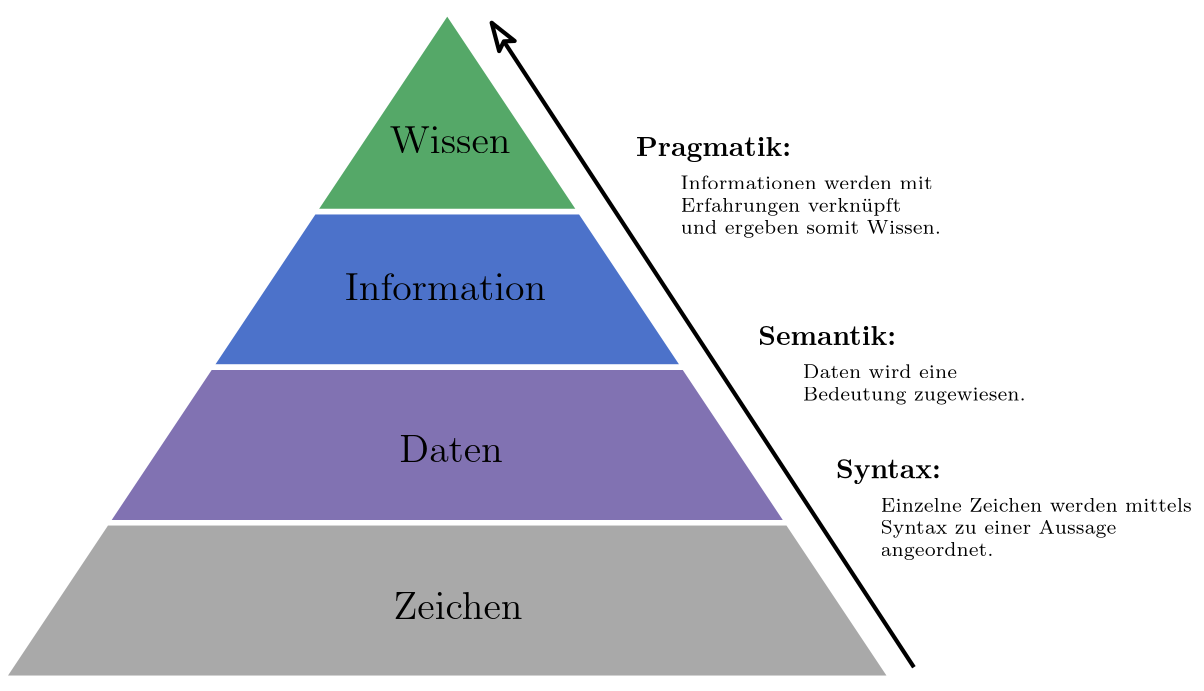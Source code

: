 <?xml version="1.0"?>
<!DOCTYPE ipe SYSTEM "ipe.dtd">
<ipe version="70218" creator="Ipe 7.2.24">
<info created="D:20210529142417" modified="D:20230901151538"/>
<ipestyle name="basic">
<symbol name="arrow/arc(spx)">
<path stroke="sym-stroke" fill="sym-stroke" pen="sym-pen">
0 0 m
-1 0.333 l
-1 -0.333 l
h
</path>
</symbol>
<symbol name="arrow/farc(spx)">
<path stroke="sym-stroke" fill="white" pen="sym-pen">
0 0 m
-1 0.333 l
-1 -0.333 l
h
</path>
</symbol>
<symbol name="arrow/ptarc(spx)">
<path stroke="sym-stroke" fill="sym-stroke" pen="sym-pen">
0 0 m
-1 0.333 l
-0.8 0 l
-1 -0.333 l
h
</path>
</symbol>
<symbol name="arrow/fptarc(spx)">
<path stroke="sym-stroke" fill="white" pen="sym-pen">
0 0 m
-1 0.333 l
-0.8 0 l
-1 -0.333 l
h
</path>
</symbol>
<symbol name="mark/circle(sx)" transformations="translations">
<path fill="sym-stroke">
0.6 0 0 0.6 0 0 e
0.4 0 0 0.4 0 0 e
</path>
</symbol>
<symbol name="mark/disk(sx)" transformations="translations">
<path fill="sym-stroke">
0.6 0 0 0.6 0 0 e
</path>
</symbol>
<symbol name="mark/fdisk(sfx)" transformations="translations">
<group>
<path fill="sym-fill">
0.5 0 0 0.5 0 0 e
</path>
<path fill="sym-stroke" fillrule="eofill">
0.6 0 0 0.6 0 0 e
0.4 0 0 0.4 0 0 e
</path>
</group>
</symbol>
<symbol name="mark/box(sx)" transformations="translations">
<path fill="sym-stroke" fillrule="eofill">
-0.6 -0.6 m
0.6 -0.6 l
0.6 0.6 l
-0.6 0.6 l
h
-0.4 -0.4 m
0.4 -0.4 l
0.4 0.4 l
-0.4 0.4 l
h
</path>
</symbol>
<symbol name="mark/square(sx)" transformations="translations">
<path fill="sym-stroke">
-0.6 -0.6 m
0.6 -0.6 l
0.6 0.6 l
-0.6 0.6 l
h
</path>
</symbol>
<symbol name="mark/fsquare(sfx)" transformations="translations">
<group>
<path fill="sym-fill">
-0.5 -0.5 m
0.5 -0.5 l
0.5 0.5 l
-0.5 0.5 l
h
</path>
<path fill="sym-stroke" fillrule="eofill">
-0.6 -0.6 m
0.6 -0.6 l
0.6 0.6 l
-0.6 0.6 l
h
-0.4 -0.4 m
0.4 -0.4 l
0.4 0.4 l
-0.4 0.4 l
h
</path>
</group>
</symbol>
<symbol name="mark/cross(sx)" transformations="translations">
<group>
<path fill="sym-stroke">
-0.43 -0.57 m
0.57 0.43 l
0.43 0.57 l
-0.57 -0.43 l
h
</path>
<path fill="sym-stroke">
-0.43 0.57 m
0.57 -0.43 l
0.43 -0.57 l
-0.57 0.43 l
h
</path>
</group>
</symbol>
<symbol name="arrow/fnormal(spx)">
<path stroke="sym-stroke" fill="white" pen="sym-pen">
0 0 m
-1 0.333 l
-1 -0.333 l
h
</path>
</symbol>
<symbol name="arrow/pointed(spx)">
<path stroke="sym-stroke" fill="sym-stroke" pen="sym-pen">
0 0 m
-1 0.333 l
-0.8 0 l
-1 -0.333 l
h
</path>
</symbol>
<symbol name="arrow/fpointed(spx)">
<path stroke="sym-stroke" fill="white" pen="sym-pen">
0 0 m
-1 0.333 l
-0.8 0 l
-1 -0.333 l
h
</path>
</symbol>
<symbol name="arrow/linear(spx)">
<path stroke="sym-stroke" pen="sym-pen">
-1 0.333 m
0 0 l
-1 -0.333 l
</path>
</symbol>
<symbol name="arrow/fdouble(spx)">
<path stroke="sym-stroke" fill="white" pen="sym-pen">
0 0 m
-1 0.333 l
-1 -0.333 l
h
-1 0 m
-2 0.333 l
-2 -0.333 l
h
</path>
</symbol>
<symbol name="arrow/double(spx)">
<path stroke="sym-stroke" fill="sym-stroke" pen="sym-pen">
0 0 m
-1 0.333 l
-1 -0.333 l
h
-1 0 m
-2 0.333 l
-2 -0.333 l
h
</path>
</symbol>
<anglesize name="22.5 deg" value="22.5"/>
<anglesize name="30 deg" value="30"/>
<anglesize name="45 deg" value="45"/>
<anglesize name="60 deg" value="60"/>
<anglesize name="90 deg" value="90"/>
<arrowsize name="large" value="10"/>
<arrowsize name="small" value="5"/>
<arrowsize name="tiny" value="3"/>
<color name="blue" value="0 0 1"/>
<color name="brown" value="0.647 0.165 0.165"/>
<color name="darkblue" value="0 0 0.545"/>
<color name="darkcyan" value="0 0.545 0.545"/>
<color name="darkgray" value="0.663"/>
<color name="darkgreen" value="0 0.392 0"/>
<color name="darkmagenta" value="0.545 0 0.545"/>
<color name="darkorange" value="1 0.549 0"/>
<color name="darkred" value="0.545 0 0"/>
<color name="gold" value="1 0.843 0"/>
<color name="gray" value="0.745"/>
<color name="green" value="0 1 0"/>
<color name="lightblue" value="0.678 0.847 0.902"/>
<color name="lightcyan" value="0.878 1 1"/>
<color name="lightgray" value="0.827"/>
<color name="lightgreen" value="0.565 0.933 0.565"/>
<color name="lightyellow" value="1 1 0.878"/>
<color name="navy" value="0 0 0.502"/>
<color name="orange" value="1 0.647 0"/>
<color name="pink" value="1 0.753 0.796"/>
<color name="purple" value="0.627 0.125 0.941"/>
<color name="red" value="1 0 0"/>
<color name="sbblue" value="0.298 0.447 0.79"/>
<color name="sbgreen" value="0.333 0.658 0.407"/>
<color name="sborange" value="0.866 0.517 0.321"/>
<color name="sbpurple" value="0.505 0.447 0.698"/>
<color name="sbred" value="0.768 0.305 0.321"/>
<color name="seagreen" value="0.18 0.545 0.341"/>
<color name="turquoise" value="0.251 0.878 0.816"/>
<color name="verydarkgray" value="0.4"/>
<color name="violet" value="0.933 0.51 0.933"/>
<color name="yellow" value="1 1 0"/>
<dashstyle name="dash dot dotted" value="[4 2 1 2 1 2] 0"/>
<dashstyle name="dash dotted" value="[4 2 1 2] 0"/>
<dashstyle name="dashed" value="[4] 0"/>
<dashstyle name="dotted" value="[1 3] 0"/>
<gridsize name="10 pts (~3.5 mm)" value="10"/>
<gridsize name="14 pts (~5 mm)" value="14"/>
<gridsize name="16 pts (~6 mm)" value="16"/>
<gridsize name="20 pts (~7 mm)" value="20"/>
<gridsize name="28 pts (~10 mm)" value="28"/>
<gridsize name="32 pts (~12 mm)" value="32"/>
<gridsize name="4 pts" value="4"/>
<gridsize name="56 pts (~20 mm)" value="56"/>
<gridsize name="8 pts (~3 mm)" value="8"/>
<opacity name="10%" value="0.1"/>
<opacity name="30%" value="0.3"/>
<opacity name="50%" value="0.5"/>
<opacity name="75%" value="0.75"/>
<pen name="fat" value="1.2"/>
<pen name="heavier" value="0.8"/>
<pen name="ultrafat" value="2"/>
<symbolsize name="large" value="5"/>
<symbolsize name="small" value="2"/>
<symbolsize name="tiny" value="1.1"/>
<textsize name="Huge" value="\Huge"/>
<textsize name="LARGE" value="\LARGE"/>
<textsize name="Large" value="\Large"/>
<textsize name="footnote" value="\footnotesize"/>
<textsize name="huge" value="\huge"/>
<textsize name="large" value="\large"/>
<textsize name="small" value="\small"/>
<textsize name="tiny" value="\tiny"/>
<textstyle name="center" begin="\begin{center}" end="\end{center}"/>
<textstyle name="item" begin="\begin{itemize}\item{}" end="\end{itemize}"/>
<textstyle name="itemize" begin="\begin{itemize}" end="\end{itemize}"/>
<tiling name="falling" angle="-60" step="4" width="1"/>
<tiling name="rising" angle="30" step="4" width="1"/>
</ipestyle>
<page>
<layer name="alpha"/>
<view layers="alpha" active="alpha"/>
<path layer="alpha" fill="white">
64 588 m
64 836 l
496 836 l
496 588 l
h
</path>
<path stroke="white" fill="sbgreen" pen="2">
176 760 m
224 832 l
272 760 l
h
</path>
<path stroke="white" fill="sbblue" pen="2">
176 760 m
272 760 l
309.333 704 l
138.667 704 l
h
</path>
<path stroke="white" fill="sbpurple" pen="2">
138.667 704 m
309.333 704 l
346.667 648 l
101.333 648 l
h
</path>
<path stroke="white" fill="darkgray" pen="2">
101.333 648 m
64 592 l
384 592 l
346.667 648 l
h
</path>
<text matrix="1 0 0 1 8.64734 -30.6365" transformations="translations" pos="196 644" stroke="black" type="label" width="46.434" height="9.963" depth="0" valign="baseline" size="15">Zeichen</text>
<text matrix="1 0 0 1 10.7247 -6.08378" transformations="translations" pos="196 676" stroke="black" type="label" width="37.261" height="9.803" depth="0" valign="baseline" size="15">Daten</text>
<text matrix="1 0 0 1 -8.90827 20.1491" transformations="translations" pos="196 708" stroke="black" type="label" width="72.572" height="9.963" depth="0" valign="baseline" size="15">Information</text>
<text matrix="1 0 0 1 7.30922 49.0275" transformations="translations" pos="196 732" stroke="black" type="label" width="43.463" height="9.803" depth="0" valign="baseline" size="15">Wissen</text>
<text matrix="1 0 0 1 -40 36" transformations="translations" pos="332 744" stroke="black" type="label" width="55.832" height="6.926" depth="1.93" valign="baseline">\textbf{Pragmatik:}</text>
<text matrix="1 0 0 1 -28 40" transformations="translations" pos="336 728" stroke="black" type="label" width="90.785" height="4.843" depth="0" valign="baseline" size="7">Informationen werden mit</text>
<text matrix="1 0 0 1 -40 52" transformations="translations" pos="348 708" stroke="black" type="label" width="79.418" height="4.849" depth="1.35" valign="baseline" size="7">Erfahrungen verkn\&quot;upft</text>
<text matrix="1 0 0 1 -36 64" transformations="translations" pos="344 688" stroke="black" type="label" width="93.813" height="4.849" depth="1.35" valign="baseline" size="7">und ergeben somit Wissen.</text>
<text matrix="1 0 0 1 -20 68" transformations="translations" pos="356 644" stroke="black" type="label" width="49.647" height="6.918" depth="0" valign="baseline">\textbf{Semantik:}</text>
<text matrix="1 0 0 1 -8 72" transformations="translations" pos="360 628" stroke="black" type="label" width="55.59" height="4.843" depth="0" valign="baseline" size="7">Daten wird eine</text>
<text matrix="1 0 0 1 -16 84" transformations="translations" pos="368 608" stroke="black" type="label" width="80.319" height="4.849" depth="1.35" valign="baseline" size="7">Bedeutung zugewiesen.</text>
<text matrix="1 0 0 1 28 92" transformations="translations" pos="336 572" stroke="black" type="label" width="37.713" height="6.843" depth="1.93" valign="baseline">\textbf{Syntax:}</text>
<text matrix="1 0 0 1 36 96" transformations="translations" pos="344 556" stroke="black" type="label" width="112.095" height="4.843" depth="0" valign="baseline" size="7">Einzelne Zeichen werden mittels</text>
<text matrix="1 0 0 1 28 100" transformations="translations" pos="352 544" stroke="black" type="label" width="84.969" height="4.771" depth="1.35" valign="baseline" size="7">Syntax zu einer Aussage</text>
<text matrix="1 0 0 1 36 104" transformations="translations" pos="344 532" stroke="black" type="label" width="40.681" height="4.849" depth="1.35" valign="baseline" size="7">angeordnet.</text>
<path matrix="1 0 0 1 -4 4" stroke="black" pen="1.5" arrow="fptarc/large">
396 592 m
244 824 l
</path>
</page>
</ipe>
